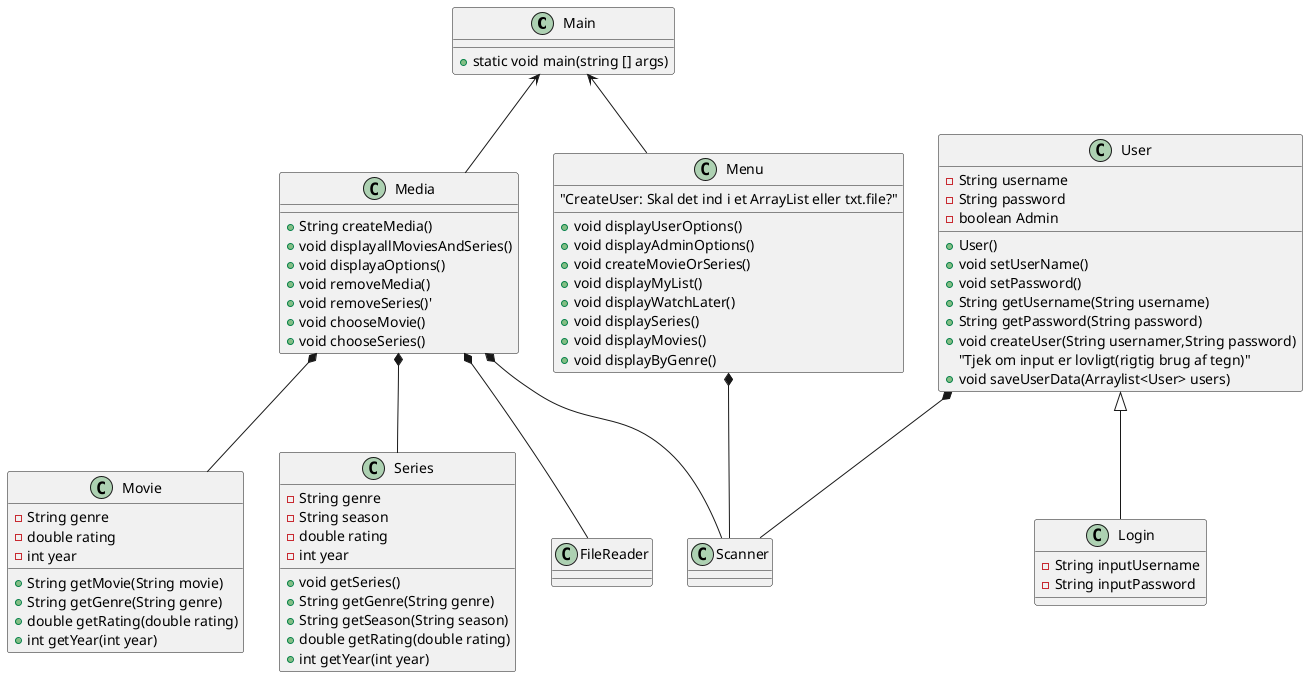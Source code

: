 @startuml
'https://plantuml.com/sequence-diagram

class Main
class Media
class Movie
class Series
class User
class Login
class FileReader
class Menu
class Scanner

Main <-- Media
Main <-- Menu
Menu *-- Scanner
Media *-- Movie
Media *-- Series
Media *-- FileReader
Media *-- Scanner
User <|-- Login
User *-- Scanner

Main : + static void main(string [] args)



Login : -String inputUsername
Login : -String inputPassword


User : + User()
User : -String username
User : -String password
User : -boolean Admin

User : + void setUserName()
User : + void setPassword()

User : + String getUsername(String username)
User : + String getPassword(String password)

User : +void createUser(String usernamer,String password)
User : "Tjek om input er lovligt(rigtig brug af tegn)"

User : +void saveUserData(Arraylist<User> users)

Menu : +void displayUserOptions()
Menu : +void displayAdminOptions()
Menu : +void createMovieOrSeries()
Menu : +void displayMyList()
Menu : "CreateUser: Skal det ind i et ArrayList eller txt.file?"
Menu : +void displayWatchLater()
Menu : +void displaySeries()
Menu : +void displayMovies()
Menu : +void displayByGenre()


Media : +String createMedia()
Media : +void displayallMoviesAndSeries()
Media : +void displayaOptions()
Media : +void removeMedia()
Media : +void removeSeries()'
Media : +void chooseMovie()
Media : +void chooseSeries()

Movie : -String genre
Movie : -double rating
Movie : -int year

Movie : +String getMovie(String movie)
Movie : +String getGenre(String genre)
Movie : +double getRating(double rating)
Movie : +int getYear(int year)

Series : -String genre
Series : -String season
Series : -double rating
Series : -int year


Series : +void getSeries()
Series : +String getGenre(String genre)
Series : +String getSeason(String season)
Series : +double getRating(double rating)
Series : +int getYear(int year)








@enduml